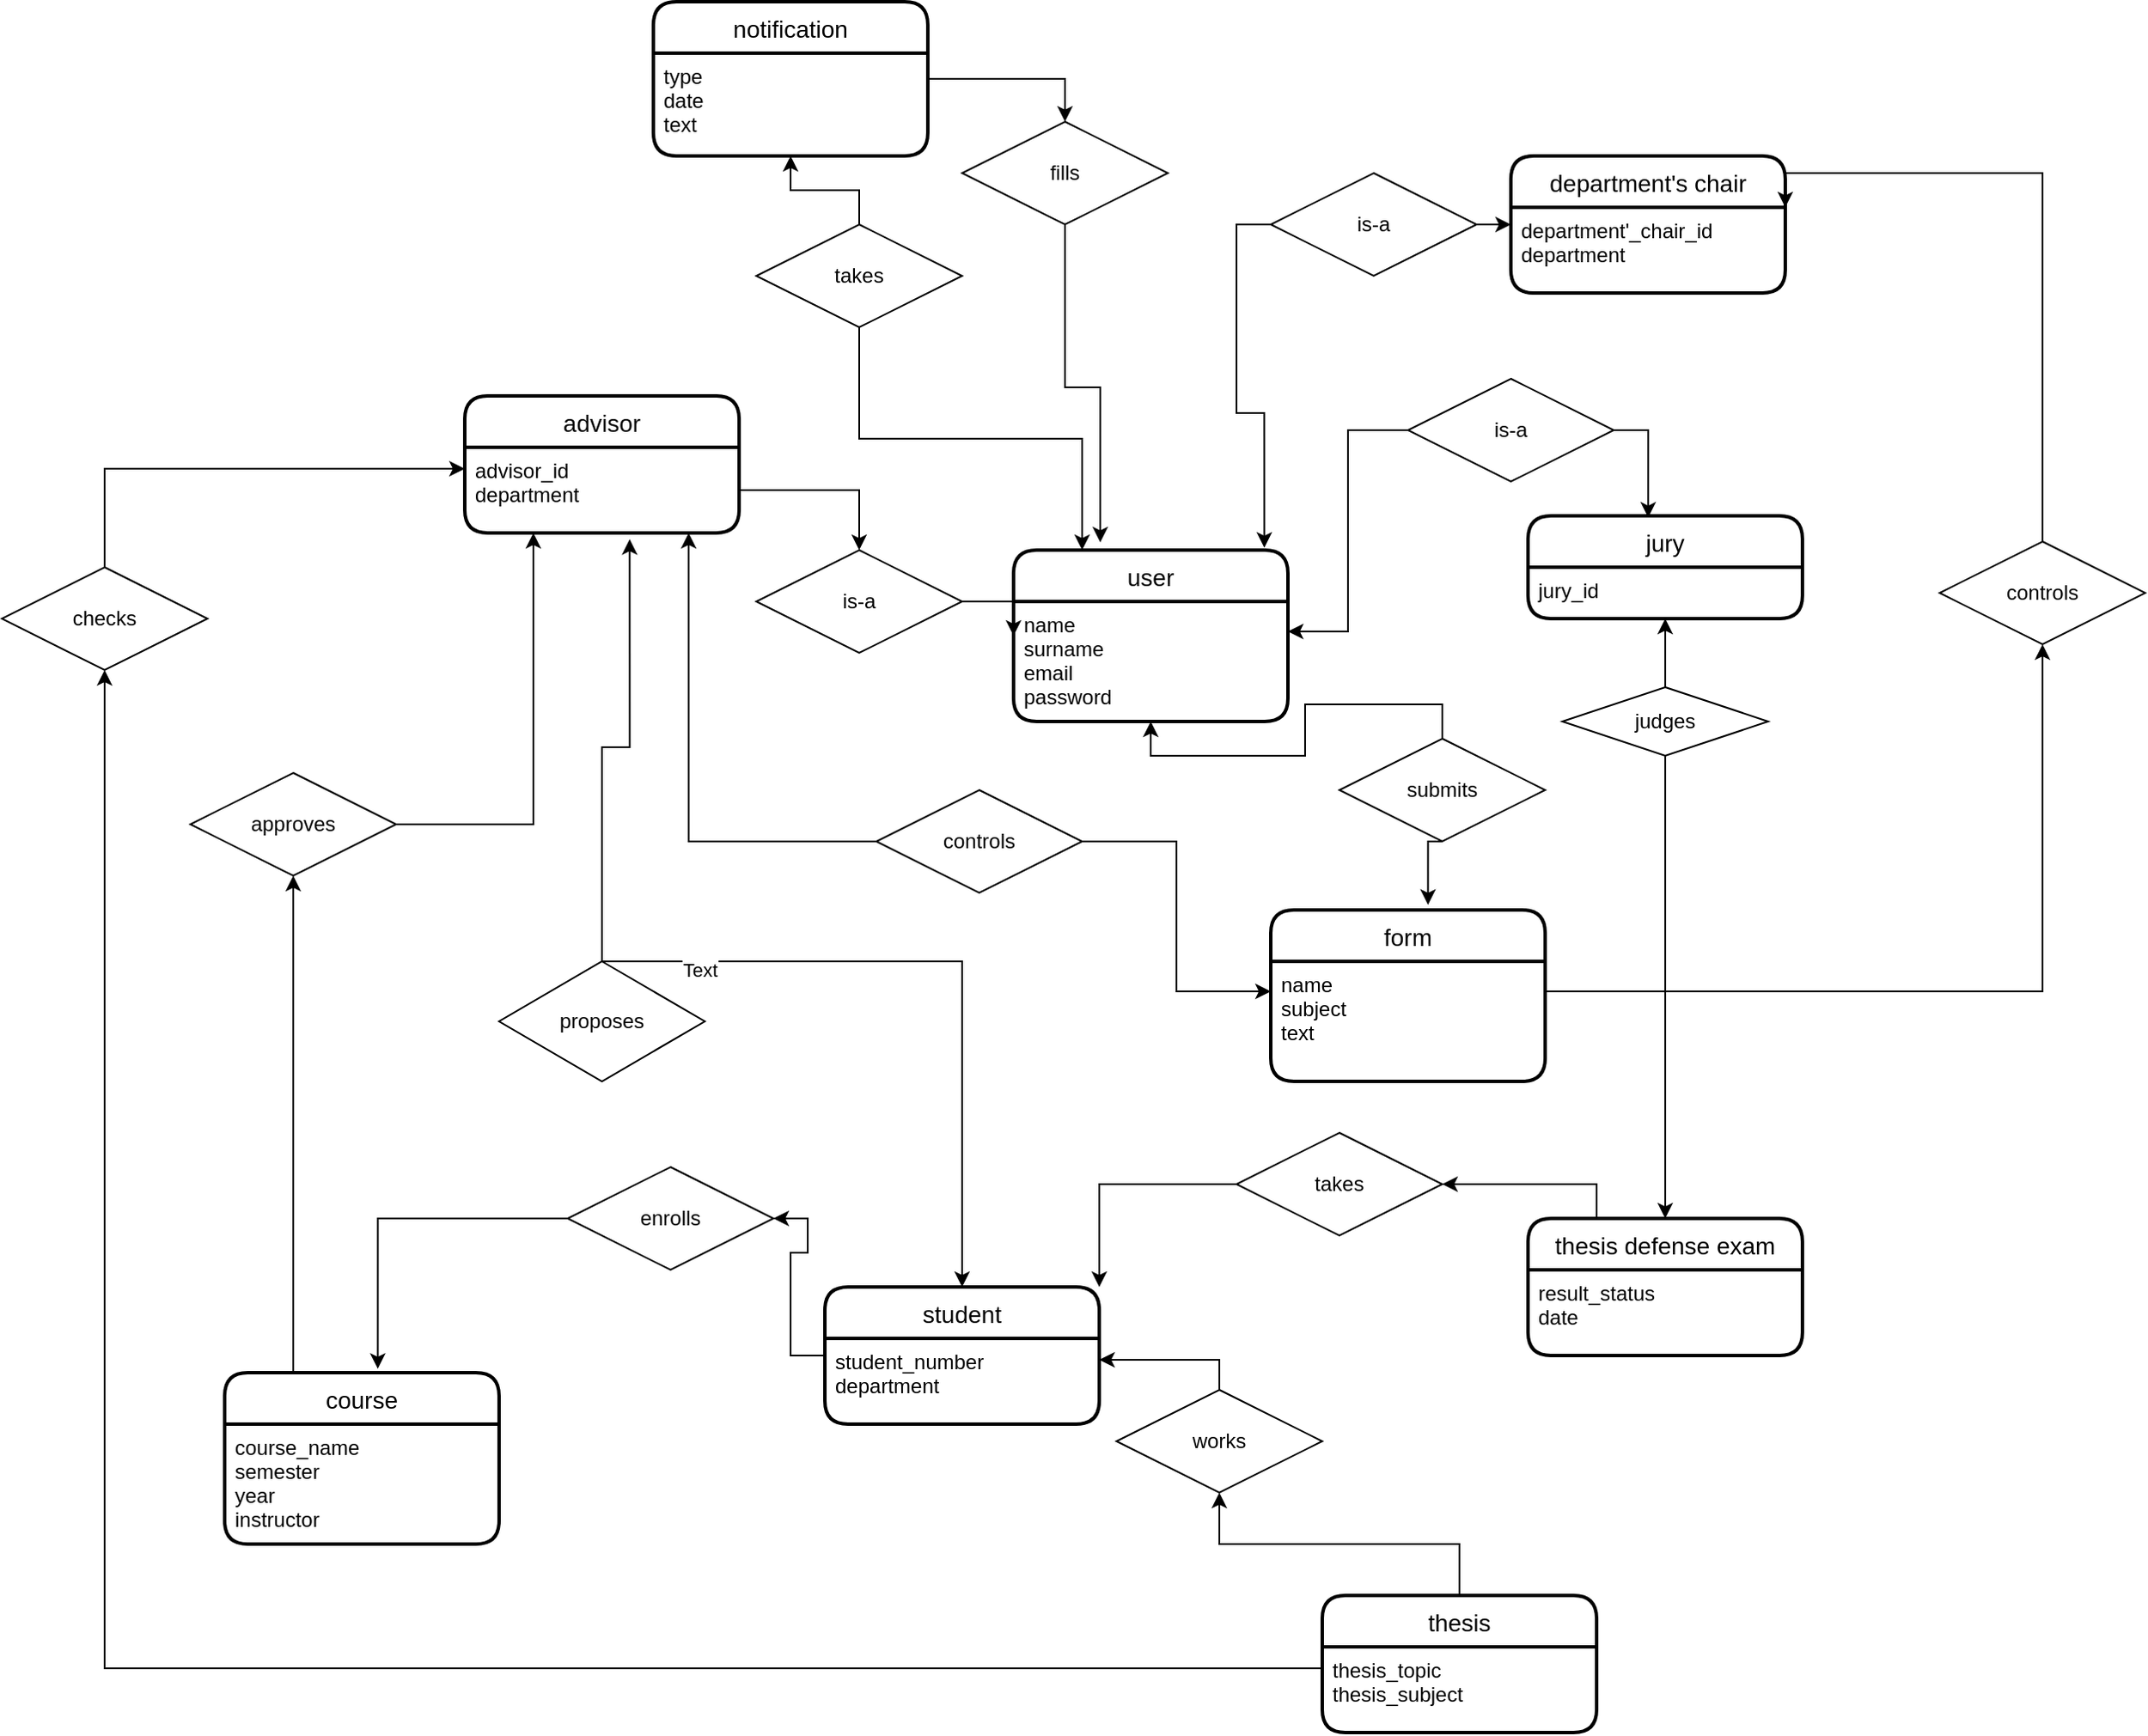 <mxfile version="14.0.1" type="github">
  <diagram id="R2lEEEUBdFMjLlhIrx00" name="Page-1">
    <mxGraphModel dx="2573" dy="1334" grid="1" gridSize="10" guides="1" tooltips="1" connect="1" arrows="1" fold="1" page="1" pageScale="1" pageWidth="850" pageHeight="1100" math="0" shadow="0" extFonts="Permanent Marker^https://fonts.googleapis.com/css?family=Permanent+Marker">
      <root>
        <mxCell id="0" />
        <mxCell id="1" parent="0" />
        <mxCell id="vepkWiXUaqZkskB5NhW0-733" value="user" style="swimlane;childLayout=stackLayout;horizontal=1;startSize=30;horizontalStack=0;rounded=1;fontSize=14;fontStyle=0;strokeWidth=2;resizeParent=0;resizeLast=1;shadow=0;dashed=0;align=center;" vertex="1" parent="1">
          <mxGeometry x="380" y="340" width="160" height="100" as="geometry" />
        </mxCell>
        <mxCell id="vepkWiXUaqZkskB5NhW0-734" value="name&#xa;surname&#xa;email&#xa;password" style="align=left;strokeColor=none;fillColor=none;spacingLeft=4;fontSize=12;verticalAlign=top;resizable=0;rotatable=0;part=1;" vertex="1" parent="vepkWiXUaqZkskB5NhW0-733">
          <mxGeometry y="30" width="160" height="70" as="geometry" />
        </mxCell>
        <mxCell id="vepkWiXUaqZkskB5NhW0-740" style="edgeStyle=orthogonalEdgeStyle;rounded=0;orthogonalLoop=1;jettySize=auto;html=1;exitX=0.5;exitY=1;exitDx=0;exitDy=0;" edge="1" parent="vepkWiXUaqZkskB5NhW0-733" source="vepkWiXUaqZkskB5NhW0-734" target="vepkWiXUaqZkskB5NhW0-734">
          <mxGeometry relative="1" as="geometry" />
        </mxCell>
        <mxCell id="vepkWiXUaqZkskB5NhW0-759" style="edgeStyle=orthogonalEdgeStyle;rounded=0;orthogonalLoop=1;jettySize=auto;html=1;exitX=0.5;exitY=1;exitDx=0;exitDy=0;" edge="1" parent="vepkWiXUaqZkskB5NhW0-733" source="vepkWiXUaqZkskB5NhW0-734" target="vepkWiXUaqZkskB5NhW0-734">
          <mxGeometry relative="1" as="geometry" />
        </mxCell>
        <mxCell id="vepkWiXUaqZkskB5NhW0-736" value="advisor" style="swimlane;childLayout=stackLayout;horizontal=1;startSize=30;horizontalStack=0;rounded=1;fontSize=14;fontStyle=0;strokeWidth=2;resizeParent=0;resizeLast=1;shadow=0;dashed=0;align=center;" vertex="1" parent="1">
          <mxGeometry x="60" y="250" width="160" height="80" as="geometry" />
        </mxCell>
        <mxCell id="vepkWiXUaqZkskB5NhW0-737" value="advisor_id&#xa;department" style="align=left;strokeColor=none;fillColor=none;spacingLeft=4;fontSize=12;verticalAlign=top;resizable=0;rotatable=0;part=1;" vertex="1" parent="vepkWiXUaqZkskB5NhW0-736">
          <mxGeometry y="30" width="160" height="50" as="geometry" />
        </mxCell>
        <mxCell id="vepkWiXUaqZkskB5NhW0-749" value="" style="swimlane;childLayout=stackLayout;horizontal=1;startSize=30;horizontalStack=0;rounded=1;fontSize=14;fontStyle=0;strokeWidth=2;resizeParent=0;resizeLast=1;shadow=0;dashed=0;align=center;" vertex="1" parent="vepkWiXUaqZkskB5NhW0-736">
          <mxGeometry y="80" width="160" as="geometry" />
        </mxCell>
        <mxCell id="vepkWiXUaqZkskB5NhW0-793" style="edgeStyle=orthogonalEdgeStyle;rounded=0;orthogonalLoop=1;jettySize=auto;html=1;exitX=0;exitY=0.5;exitDx=0;exitDy=0;entryX=1;entryY=0.5;entryDx=0;entryDy=0;" edge="1" parent="1" source="vepkWiXUaqZkskB5NhW0-738" target="vepkWiXUaqZkskB5NhW0-792">
          <mxGeometry relative="1" as="geometry" />
        </mxCell>
        <mxCell id="vepkWiXUaqZkskB5NhW0-738" value="student" style="swimlane;childLayout=stackLayout;horizontal=1;startSize=30;horizontalStack=0;rounded=1;fontSize=14;fontStyle=0;strokeWidth=2;resizeParent=0;resizeLast=1;shadow=0;dashed=0;align=center;" vertex="1" parent="1">
          <mxGeometry x="270" y="770" width="160" height="80" as="geometry" />
        </mxCell>
        <mxCell id="vepkWiXUaqZkskB5NhW0-739" value="student_number&#xa;department" style="align=left;strokeColor=none;fillColor=none;spacingLeft=4;fontSize=12;verticalAlign=top;resizable=0;rotatable=0;part=1;" vertex="1" parent="vepkWiXUaqZkskB5NhW0-738">
          <mxGeometry y="30" width="160" height="50" as="geometry" />
        </mxCell>
        <mxCell id="vepkWiXUaqZkskB5NhW0-741" value="notification" style="swimlane;childLayout=stackLayout;horizontal=1;startSize=30;horizontalStack=0;rounded=1;fontSize=14;fontStyle=0;strokeWidth=2;resizeParent=0;resizeLast=1;shadow=0;dashed=0;align=center;" vertex="1" parent="1">
          <mxGeometry x="170" y="20" width="160" height="90" as="geometry" />
        </mxCell>
        <mxCell id="vepkWiXUaqZkskB5NhW0-742" value="type&#xa;date&#xa;text" style="align=left;strokeColor=none;fillColor=none;spacingLeft=4;fontSize=12;verticalAlign=top;resizable=0;rotatable=0;part=1;" vertex="1" parent="vepkWiXUaqZkskB5NhW0-741">
          <mxGeometry y="30" width="160" height="60" as="geometry" />
        </mxCell>
        <mxCell id="vepkWiXUaqZkskB5NhW0-743" value="department&#39;s chair" style="swimlane;childLayout=stackLayout;horizontal=1;startSize=30;horizontalStack=0;rounded=1;fontSize=14;fontStyle=0;strokeWidth=2;resizeParent=0;resizeLast=1;shadow=0;dashed=0;align=center;" vertex="1" parent="1">
          <mxGeometry x="670" y="110" width="160" height="80" as="geometry" />
        </mxCell>
        <mxCell id="vepkWiXUaqZkskB5NhW0-744" value="department&#39;_chair_id&#xa;department" style="align=left;strokeColor=none;fillColor=none;spacingLeft=4;fontSize=12;verticalAlign=top;resizable=0;rotatable=0;part=1;" vertex="1" parent="vepkWiXUaqZkskB5NhW0-743">
          <mxGeometry y="30" width="160" height="50" as="geometry" />
        </mxCell>
        <mxCell id="vepkWiXUaqZkskB5NhW0-745" value="jury" style="swimlane;childLayout=stackLayout;horizontal=1;startSize=30;horizontalStack=0;rounded=1;fontSize=14;fontStyle=0;strokeWidth=2;resizeParent=0;resizeLast=1;shadow=0;dashed=0;align=center;" vertex="1" parent="1">
          <mxGeometry x="680" y="320" width="160" height="60" as="geometry" />
        </mxCell>
        <mxCell id="vepkWiXUaqZkskB5NhW0-746" value="jury_id" style="align=left;strokeColor=none;fillColor=none;spacingLeft=4;fontSize=12;verticalAlign=top;resizable=0;rotatable=0;part=1;" vertex="1" parent="vepkWiXUaqZkskB5NhW0-745">
          <mxGeometry y="30" width="160" height="30" as="geometry" />
        </mxCell>
        <mxCell id="vepkWiXUaqZkskB5NhW0-790" style="edgeStyle=orthogonalEdgeStyle;rounded=0;orthogonalLoop=1;jettySize=auto;html=1;entryX=0.5;entryY=1;entryDx=0;entryDy=0;" edge="1" parent="1" source="vepkWiXUaqZkskB5NhW0-747" target="vepkWiXUaqZkskB5NhW0-787">
          <mxGeometry relative="1" as="geometry" />
        </mxCell>
        <mxCell id="vepkWiXUaqZkskB5NhW0-747" value="thesis" style="swimlane;childLayout=stackLayout;horizontal=1;startSize=30;horizontalStack=0;rounded=1;fontSize=14;fontStyle=0;strokeWidth=2;resizeParent=0;resizeLast=1;shadow=0;dashed=0;align=center;" vertex="1" parent="1">
          <mxGeometry x="560" y="950" width="160" height="80" as="geometry" />
        </mxCell>
        <mxCell id="vepkWiXUaqZkskB5NhW0-748" value="thesis_topic&#xa;thesis_subject" style="align=left;strokeColor=none;fillColor=none;spacingLeft=4;fontSize=12;verticalAlign=top;resizable=0;rotatable=0;part=1;" vertex="1" parent="vepkWiXUaqZkskB5NhW0-747">
          <mxGeometry y="30" width="160" height="50" as="geometry" />
        </mxCell>
        <mxCell id="vepkWiXUaqZkskB5NhW0-788" style="edgeStyle=orthogonalEdgeStyle;rounded=0;orthogonalLoop=1;jettySize=auto;html=1;exitX=0.25;exitY=0;exitDx=0;exitDy=0;entryX=1;entryY=0.5;entryDx=0;entryDy=0;" edge="1" parent="1" source="vepkWiXUaqZkskB5NhW0-755" target="vepkWiXUaqZkskB5NhW0-786">
          <mxGeometry relative="1" as="geometry" />
        </mxCell>
        <mxCell id="vepkWiXUaqZkskB5NhW0-755" value="thesis defense exam" style="swimlane;childLayout=stackLayout;horizontal=1;startSize=30;horizontalStack=0;rounded=1;fontSize=14;fontStyle=0;strokeWidth=2;resizeParent=0;resizeLast=1;shadow=0;dashed=0;align=center;" vertex="1" parent="1">
          <mxGeometry x="680" y="730" width="160" height="80" as="geometry" />
        </mxCell>
        <mxCell id="vepkWiXUaqZkskB5NhW0-756" value="result_status&#xa;date" style="align=left;strokeColor=none;fillColor=none;spacingLeft=4;fontSize=12;verticalAlign=top;resizable=0;rotatable=0;part=1;" vertex="1" parent="vepkWiXUaqZkskB5NhW0-755">
          <mxGeometry y="30" width="160" height="50" as="geometry" />
        </mxCell>
        <mxCell id="vepkWiXUaqZkskB5NhW0-796" style="edgeStyle=orthogonalEdgeStyle;rounded=0;orthogonalLoop=1;jettySize=auto;html=1;exitX=0.25;exitY=0;exitDx=0;exitDy=0;entryX=0.5;entryY=1;entryDx=0;entryDy=0;" edge="1" parent="1" source="vepkWiXUaqZkskB5NhW0-757" target="vepkWiXUaqZkskB5NhW0-795">
          <mxGeometry relative="1" as="geometry" />
        </mxCell>
        <mxCell id="vepkWiXUaqZkskB5NhW0-757" value="course" style="swimlane;childLayout=stackLayout;horizontal=1;startSize=30;horizontalStack=0;rounded=1;fontSize=14;fontStyle=0;strokeWidth=2;resizeParent=0;resizeLast=1;shadow=0;dashed=0;align=center;" vertex="1" parent="1">
          <mxGeometry x="-80" y="820" width="160" height="100" as="geometry" />
        </mxCell>
        <mxCell id="vepkWiXUaqZkskB5NhW0-758" value="course_name&#xa;semester&#xa;year&#xa;instructor" style="align=left;strokeColor=none;fillColor=none;spacingLeft=4;fontSize=12;verticalAlign=top;resizable=0;rotatable=0;part=1;" vertex="1" parent="vepkWiXUaqZkskB5NhW0-757">
          <mxGeometry y="30" width="160" height="70" as="geometry" />
        </mxCell>
        <mxCell id="vepkWiXUaqZkskB5NhW0-776" style="edgeStyle=orthogonalEdgeStyle;rounded=0;orthogonalLoop=1;jettySize=auto;html=1;exitX=0.5;exitY=1;exitDx=0;exitDy=0;entryX=0.316;entryY=-0.045;entryDx=0;entryDy=0;entryPerimeter=0;" edge="1" parent="1" source="vepkWiXUaqZkskB5NhW0-763" target="vepkWiXUaqZkskB5NhW0-733">
          <mxGeometry relative="1" as="geometry" />
        </mxCell>
        <mxCell id="vepkWiXUaqZkskB5NhW0-763" value="fills" style="shape=rhombus;perimeter=rhombusPerimeter;whiteSpace=wrap;html=1;align=center;" vertex="1" parent="1">
          <mxGeometry x="350" y="90" width="120" height="60" as="geometry" />
        </mxCell>
        <mxCell id="vepkWiXUaqZkskB5NhW0-770" style="edgeStyle=orthogonalEdgeStyle;rounded=0;orthogonalLoop=1;jettySize=auto;html=1;exitX=0.5;exitY=1;exitDx=0;exitDy=0;entryX=0.25;entryY=0;entryDx=0;entryDy=0;" edge="1" parent="1" source="vepkWiXUaqZkskB5NhW0-764" target="vepkWiXUaqZkskB5NhW0-733">
          <mxGeometry relative="1" as="geometry" />
        </mxCell>
        <mxCell id="vepkWiXUaqZkskB5NhW0-772" style="edgeStyle=orthogonalEdgeStyle;rounded=0;orthogonalLoop=1;jettySize=auto;html=1;" edge="1" parent="1" source="vepkWiXUaqZkskB5NhW0-764" target="vepkWiXUaqZkskB5NhW0-742">
          <mxGeometry relative="1" as="geometry" />
        </mxCell>
        <mxCell id="vepkWiXUaqZkskB5NhW0-764" value="takes" style="shape=rhombus;perimeter=rhombusPerimeter;whiteSpace=wrap;html=1;align=center;" vertex="1" parent="1">
          <mxGeometry x="230" y="150" width="120" height="60" as="geometry" />
        </mxCell>
        <mxCell id="vepkWiXUaqZkskB5NhW0-775" style="edgeStyle=orthogonalEdgeStyle;rounded=0;orthogonalLoop=1;jettySize=auto;html=1;exitX=1;exitY=0.25;exitDx=0;exitDy=0;entryX=0.5;entryY=0;entryDx=0;entryDy=0;" edge="1" parent="1" source="vepkWiXUaqZkskB5NhW0-742" target="vepkWiXUaqZkskB5NhW0-763">
          <mxGeometry relative="1" as="geometry" />
        </mxCell>
        <mxCell id="vepkWiXUaqZkskB5NhW0-778" style="edgeStyle=orthogonalEdgeStyle;rounded=0;orthogonalLoop=1;jettySize=auto;html=1;exitX=0;exitY=0.5;exitDx=0;exitDy=0;entryX=0.914;entryY=-0.014;entryDx=0;entryDy=0;entryPerimeter=0;" edge="1" parent="1" source="vepkWiXUaqZkskB5NhW0-777" target="vepkWiXUaqZkskB5NhW0-733">
          <mxGeometry relative="1" as="geometry" />
        </mxCell>
        <mxCell id="vepkWiXUaqZkskB5NhW0-779" style="edgeStyle=orthogonalEdgeStyle;rounded=0;orthogonalLoop=1;jettySize=auto;html=1;exitX=1;exitY=0.5;exitDx=0;exitDy=0;entryX=0;entryY=0.5;entryDx=0;entryDy=0;" edge="1" parent="1" source="vepkWiXUaqZkskB5NhW0-777" target="vepkWiXUaqZkskB5NhW0-743">
          <mxGeometry relative="1" as="geometry" />
        </mxCell>
        <mxCell id="vepkWiXUaqZkskB5NhW0-777" value="is-a" style="shape=rhombus;perimeter=rhombusPerimeter;whiteSpace=wrap;html=1;align=center;" vertex="1" parent="1">
          <mxGeometry x="530" y="120" width="120" height="60" as="geometry" />
        </mxCell>
        <mxCell id="vepkWiXUaqZkskB5NhW0-781" style="edgeStyle=orthogonalEdgeStyle;rounded=0;orthogonalLoop=1;jettySize=auto;html=1;entryX=1;entryY=0.25;entryDx=0;entryDy=0;" edge="1" parent="1" source="vepkWiXUaqZkskB5NhW0-780" target="vepkWiXUaqZkskB5NhW0-734">
          <mxGeometry relative="1" as="geometry" />
        </mxCell>
        <mxCell id="vepkWiXUaqZkskB5NhW0-782" style="edgeStyle=orthogonalEdgeStyle;rounded=0;orthogonalLoop=1;jettySize=auto;html=1;exitX=1;exitY=0.5;exitDx=0;exitDy=0;entryX=0.438;entryY=0.017;entryDx=0;entryDy=0;entryPerimeter=0;" edge="1" parent="1" source="vepkWiXUaqZkskB5NhW0-780" target="vepkWiXUaqZkskB5NhW0-745">
          <mxGeometry relative="1" as="geometry" />
        </mxCell>
        <mxCell id="vepkWiXUaqZkskB5NhW0-780" value="is-a" style="shape=rhombus;perimeter=rhombusPerimeter;whiteSpace=wrap;html=1;align=center;" vertex="1" parent="1">
          <mxGeometry x="610" y="240" width="120" height="60" as="geometry" />
        </mxCell>
        <mxCell id="vepkWiXUaqZkskB5NhW0-784" style="edgeStyle=orthogonalEdgeStyle;rounded=0;orthogonalLoop=1;jettySize=auto;html=1;entryX=0.5;entryY=1;entryDx=0;entryDy=0;" edge="1" parent="1" source="vepkWiXUaqZkskB5NhW0-783" target="vepkWiXUaqZkskB5NhW0-746">
          <mxGeometry relative="1" as="geometry" />
        </mxCell>
        <mxCell id="vepkWiXUaqZkskB5NhW0-785" style="edgeStyle=orthogonalEdgeStyle;rounded=0;orthogonalLoop=1;jettySize=auto;html=1;exitX=0.5;exitY=1;exitDx=0;exitDy=0;" edge="1" parent="1" source="vepkWiXUaqZkskB5NhW0-783" target="vepkWiXUaqZkskB5NhW0-755">
          <mxGeometry relative="1" as="geometry" />
        </mxCell>
        <mxCell id="vepkWiXUaqZkskB5NhW0-783" value="judges" style="shape=rhombus;perimeter=rhombusPerimeter;whiteSpace=wrap;html=1;align=center;" vertex="1" parent="1">
          <mxGeometry x="700" y="420" width="120" height="40" as="geometry" />
        </mxCell>
        <mxCell id="vepkWiXUaqZkskB5NhW0-789" style="edgeStyle=orthogonalEdgeStyle;rounded=0;orthogonalLoop=1;jettySize=auto;html=1;entryX=1;entryY=0;entryDx=0;entryDy=0;" edge="1" parent="1" source="vepkWiXUaqZkskB5NhW0-786" target="vepkWiXUaqZkskB5NhW0-738">
          <mxGeometry relative="1" as="geometry">
            <mxPoint x="450" y="440" as="targetPoint" />
          </mxGeometry>
        </mxCell>
        <mxCell id="vepkWiXUaqZkskB5NhW0-786" value="takes" style="shape=rhombus;perimeter=rhombusPerimeter;whiteSpace=wrap;html=1;align=center;" vertex="1" parent="1">
          <mxGeometry x="510" y="680" width="120" height="60" as="geometry" />
        </mxCell>
        <mxCell id="vepkWiXUaqZkskB5NhW0-791" style="edgeStyle=orthogonalEdgeStyle;rounded=0;orthogonalLoop=1;jettySize=auto;html=1;exitX=0.5;exitY=0;exitDx=0;exitDy=0;entryX=1;entryY=0.25;entryDx=0;entryDy=0;" edge="1" parent="1" source="vepkWiXUaqZkskB5NhW0-787" target="vepkWiXUaqZkskB5NhW0-739">
          <mxGeometry relative="1" as="geometry">
            <Array as="points">
              <mxPoint x="500" y="813" />
            </Array>
          </mxGeometry>
        </mxCell>
        <mxCell id="vepkWiXUaqZkskB5NhW0-787" value="works" style="shape=rhombus;perimeter=rhombusPerimeter;whiteSpace=wrap;html=1;align=center;" vertex="1" parent="1">
          <mxGeometry x="440" y="830" width="120" height="60" as="geometry" />
        </mxCell>
        <mxCell id="vepkWiXUaqZkskB5NhW0-794" style="edgeStyle=orthogonalEdgeStyle;rounded=0;orthogonalLoop=1;jettySize=auto;html=1;entryX=0.558;entryY=-0.023;entryDx=0;entryDy=0;entryPerimeter=0;" edge="1" parent="1" source="vepkWiXUaqZkskB5NhW0-792" target="vepkWiXUaqZkskB5NhW0-757">
          <mxGeometry relative="1" as="geometry" />
        </mxCell>
        <mxCell id="vepkWiXUaqZkskB5NhW0-792" value="enrolls" style="shape=rhombus;perimeter=rhombusPerimeter;whiteSpace=wrap;html=1;align=center;" vertex="1" parent="1">
          <mxGeometry x="120" y="700" width="120" height="60" as="geometry" />
        </mxCell>
        <mxCell id="vepkWiXUaqZkskB5NhW0-797" style="edgeStyle=orthogonalEdgeStyle;rounded=0;orthogonalLoop=1;jettySize=auto;html=1;entryX=0.25;entryY=1;entryDx=0;entryDy=0;" edge="1" parent="1" source="vepkWiXUaqZkskB5NhW0-795" target="vepkWiXUaqZkskB5NhW0-737">
          <mxGeometry relative="1" as="geometry" />
        </mxCell>
        <mxCell id="vepkWiXUaqZkskB5NhW0-795" value="approves" style="shape=rhombus;perimeter=rhombusPerimeter;whiteSpace=wrap;html=1;align=center;" vertex="1" parent="1">
          <mxGeometry x="-100" y="470" width="120" height="60" as="geometry" />
        </mxCell>
        <mxCell id="vepkWiXUaqZkskB5NhW0-800" style="edgeStyle=orthogonalEdgeStyle;rounded=0;orthogonalLoop=1;jettySize=auto;html=1;exitX=1;exitY=0.5;exitDx=0;exitDy=0;entryX=0;entryY=0.5;entryDx=0;entryDy=0;" edge="1" parent="1" source="vepkWiXUaqZkskB5NhW0-798" target="vepkWiXUaqZkskB5NhW0-733">
          <mxGeometry relative="1" as="geometry" />
        </mxCell>
        <mxCell id="vepkWiXUaqZkskB5NhW0-798" value="is-a" style="shape=rhombus;perimeter=rhombusPerimeter;whiteSpace=wrap;html=1;align=center;" vertex="1" parent="1">
          <mxGeometry x="230" y="340" width="120" height="60" as="geometry" />
        </mxCell>
        <mxCell id="vepkWiXUaqZkskB5NhW0-799" style="edgeStyle=orthogonalEdgeStyle;rounded=0;orthogonalLoop=1;jettySize=auto;html=1;exitX=1;exitY=0.5;exitDx=0;exitDy=0;entryX=0.5;entryY=0;entryDx=0;entryDy=0;" edge="1" parent="1" source="vepkWiXUaqZkskB5NhW0-737" target="vepkWiXUaqZkskB5NhW0-798">
          <mxGeometry relative="1" as="geometry" />
        </mxCell>
        <mxCell id="vepkWiXUaqZkskB5NhW0-802" style="edgeStyle=orthogonalEdgeStyle;rounded=0;orthogonalLoop=1;jettySize=auto;html=1;entryX=0.601;entryY=1.073;entryDx=0;entryDy=0;entryPerimeter=0;" edge="1" parent="1" source="vepkWiXUaqZkskB5NhW0-801" target="vepkWiXUaqZkskB5NhW0-737">
          <mxGeometry relative="1" as="geometry" />
        </mxCell>
        <mxCell id="vepkWiXUaqZkskB5NhW0-803" style="edgeStyle=orthogonalEdgeStyle;rounded=0;orthogonalLoop=1;jettySize=auto;html=1;entryX=0.5;entryY=0;entryDx=0;entryDy=0;" edge="1" parent="1" source="vepkWiXUaqZkskB5NhW0-801" target="vepkWiXUaqZkskB5NhW0-738">
          <mxGeometry relative="1" as="geometry">
            <mxPoint x="360" y="700" as="targetPoint" />
            <Array as="points">
              <mxPoint x="350" y="580" />
            </Array>
          </mxGeometry>
        </mxCell>
        <mxCell id="vepkWiXUaqZkskB5NhW0-819" value="Text" style="edgeLabel;html=1;align=center;verticalAlign=middle;resizable=0;points=[];" vertex="1" connectable="0" parent="vepkWiXUaqZkskB5NhW0-803">
          <mxGeometry x="-0.722" y="-5" relative="1" as="geometry">
            <mxPoint x="1" as="offset" />
          </mxGeometry>
        </mxCell>
        <mxCell id="vepkWiXUaqZkskB5NhW0-801" value="proposes" style="shape=rhombus;perimeter=rhombusPerimeter;whiteSpace=wrap;html=1;align=center;" vertex="1" parent="1">
          <mxGeometry x="80" y="580" width="120" height="70" as="geometry" />
        </mxCell>
        <mxCell id="vepkWiXUaqZkskB5NhW0-804" value="form" style="swimlane;childLayout=stackLayout;horizontal=1;startSize=30;horizontalStack=0;rounded=1;fontSize=14;fontStyle=0;strokeWidth=2;resizeParent=0;resizeLast=1;shadow=0;dashed=0;align=center;" vertex="1" parent="1">
          <mxGeometry x="530" y="550" width="160" height="100" as="geometry" />
        </mxCell>
        <mxCell id="vepkWiXUaqZkskB5NhW0-805" value="name&#xa;subject&#xa;text" style="align=left;strokeColor=none;fillColor=none;spacingLeft=4;fontSize=12;verticalAlign=top;resizable=0;rotatable=0;part=1;" vertex="1" parent="vepkWiXUaqZkskB5NhW0-804">
          <mxGeometry y="30" width="160" height="70" as="geometry" />
        </mxCell>
        <mxCell id="vepkWiXUaqZkskB5NhW0-812" style="edgeStyle=orthogonalEdgeStyle;rounded=0;orthogonalLoop=1;jettySize=auto;html=1;exitX=0.5;exitY=0;exitDx=0;exitDy=0;entryX=0.5;entryY=1;entryDx=0;entryDy=0;" edge="1" parent="1" source="vepkWiXUaqZkskB5NhW0-810" target="vepkWiXUaqZkskB5NhW0-734">
          <mxGeometry relative="1" as="geometry" />
        </mxCell>
        <mxCell id="vepkWiXUaqZkskB5NhW0-815" style="edgeStyle=orthogonalEdgeStyle;rounded=0;orthogonalLoop=1;jettySize=auto;html=1;exitX=0.5;exitY=1;exitDx=0;exitDy=0;entryX=0.573;entryY=-0.03;entryDx=0;entryDy=0;entryPerimeter=0;" edge="1" parent="1" source="vepkWiXUaqZkskB5NhW0-810" target="vepkWiXUaqZkskB5NhW0-804">
          <mxGeometry relative="1" as="geometry" />
        </mxCell>
        <mxCell id="vepkWiXUaqZkskB5NhW0-810" value="submits" style="shape=rhombus;perimeter=rhombusPerimeter;whiteSpace=wrap;html=1;align=center;" vertex="1" parent="1">
          <mxGeometry x="570" y="450" width="120" height="60" as="geometry" />
        </mxCell>
        <mxCell id="vepkWiXUaqZkskB5NhW0-817" style="edgeStyle=orthogonalEdgeStyle;rounded=0;orthogonalLoop=1;jettySize=auto;html=1;entryX=0;entryY=0.25;entryDx=0;entryDy=0;" edge="1" parent="1" source="vepkWiXUaqZkskB5NhW0-816" target="vepkWiXUaqZkskB5NhW0-805">
          <mxGeometry relative="1" as="geometry" />
        </mxCell>
        <mxCell id="vepkWiXUaqZkskB5NhW0-818" style="edgeStyle=orthogonalEdgeStyle;rounded=0;orthogonalLoop=1;jettySize=auto;html=1;entryX=0.816;entryY=0;entryDx=0;entryDy=0;entryPerimeter=0;" edge="1" parent="1" source="vepkWiXUaqZkskB5NhW0-816" target="vepkWiXUaqZkskB5NhW0-749">
          <mxGeometry relative="1" as="geometry">
            <mxPoint x="190" y="340" as="targetPoint" />
            <Array as="points">
              <mxPoint x="191" y="510" />
            </Array>
          </mxGeometry>
        </mxCell>
        <mxCell id="vepkWiXUaqZkskB5NhW0-816" value="controls" style="shape=rhombus;perimeter=rhombusPerimeter;whiteSpace=wrap;html=1;align=center;" vertex="1" parent="1">
          <mxGeometry x="300" y="480" width="120" height="60" as="geometry" />
        </mxCell>
        <mxCell id="vepkWiXUaqZkskB5NhW0-821" style="edgeStyle=orthogonalEdgeStyle;rounded=0;orthogonalLoop=1;jettySize=auto;html=1;exitX=0.5;exitY=0;exitDx=0;exitDy=0;entryX=0;entryY=0.25;entryDx=0;entryDy=0;" edge="1" parent="1" source="vepkWiXUaqZkskB5NhW0-820" target="vepkWiXUaqZkskB5NhW0-737">
          <mxGeometry relative="1" as="geometry" />
        </mxCell>
        <mxCell id="vepkWiXUaqZkskB5NhW0-820" value="checks" style="shape=rhombus;perimeter=rhombusPerimeter;whiteSpace=wrap;html=1;align=center;" vertex="1" parent="1">
          <mxGeometry x="-210" y="350" width="120" height="60" as="geometry" />
        </mxCell>
        <mxCell id="vepkWiXUaqZkskB5NhW0-823" style="edgeStyle=orthogonalEdgeStyle;rounded=0;orthogonalLoop=1;jettySize=auto;html=1;exitX=0;exitY=0.25;exitDx=0;exitDy=0;entryX=0.5;entryY=1;entryDx=0;entryDy=0;" edge="1" parent="1" source="vepkWiXUaqZkskB5NhW0-748" target="vepkWiXUaqZkskB5NhW0-820">
          <mxGeometry relative="1" as="geometry">
            <mxPoint x="-230" y="640" as="targetPoint" />
          </mxGeometry>
        </mxCell>
        <mxCell id="vepkWiXUaqZkskB5NhW0-827" style="edgeStyle=orthogonalEdgeStyle;rounded=0;orthogonalLoop=1;jettySize=auto;html=1;exitX=0.5;exitY=0;exitDx=0;exitDy=0;entryX=1;entryY=0;entryDx=0;entryDy=0;" edge="1" parent="1" source="vepkWiXUaqZkskB5NhW0-824" target="vepkWiXUaqZkskB5NhW0-744">
          <mxGeometry relative="1" as="geometry" />
        </mxCell>
        <mxCell id="vepkWiXUaqZkskB5NhW0-824" value="controls" style="shape=rhombus;perimeter=rhombusPerimeter;whiteSpace=wrap;html=1;align=center;" vertex="1" parent="1">
          <mxGeometry x="920" y="335" width="120" height="60" as="geometry" />
        </mxCell>
        <mxCell id="vepkWiXUaqZkskB5NhW0-826" style="edgeStyle=orthogonalEdgeStyle;rounded=0;orthogonalLoop=1;jettySize=auto;html=1;exitX=1;exitY=0.25;exitDx=0;exitDy=0;entryX=0.5;entryY=1;entryDx=0;entryDy=0;" edge="1" parent="1" source="vepkWiXUaqZkskB5NhW0-805" target="vepkWiXUaqZkskB5NhW0-824">
          <mxGeometry relative="1" as="geometry" />
        </mxCell>
      </root>
    </mxGraphModel>
  </diagram>
</mxfile>
